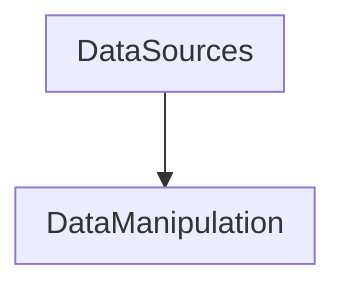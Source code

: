 flowchart TD
    %% No data sources listed
    subgraph DataSources
    
    end

    %% Data variables and transformation nodes
    subgraph DataManipulation
    
    end

    %% No data flow specified
    

    %% No specific ML models used
    

    %% Connections
    DataSources --> DataManipulation